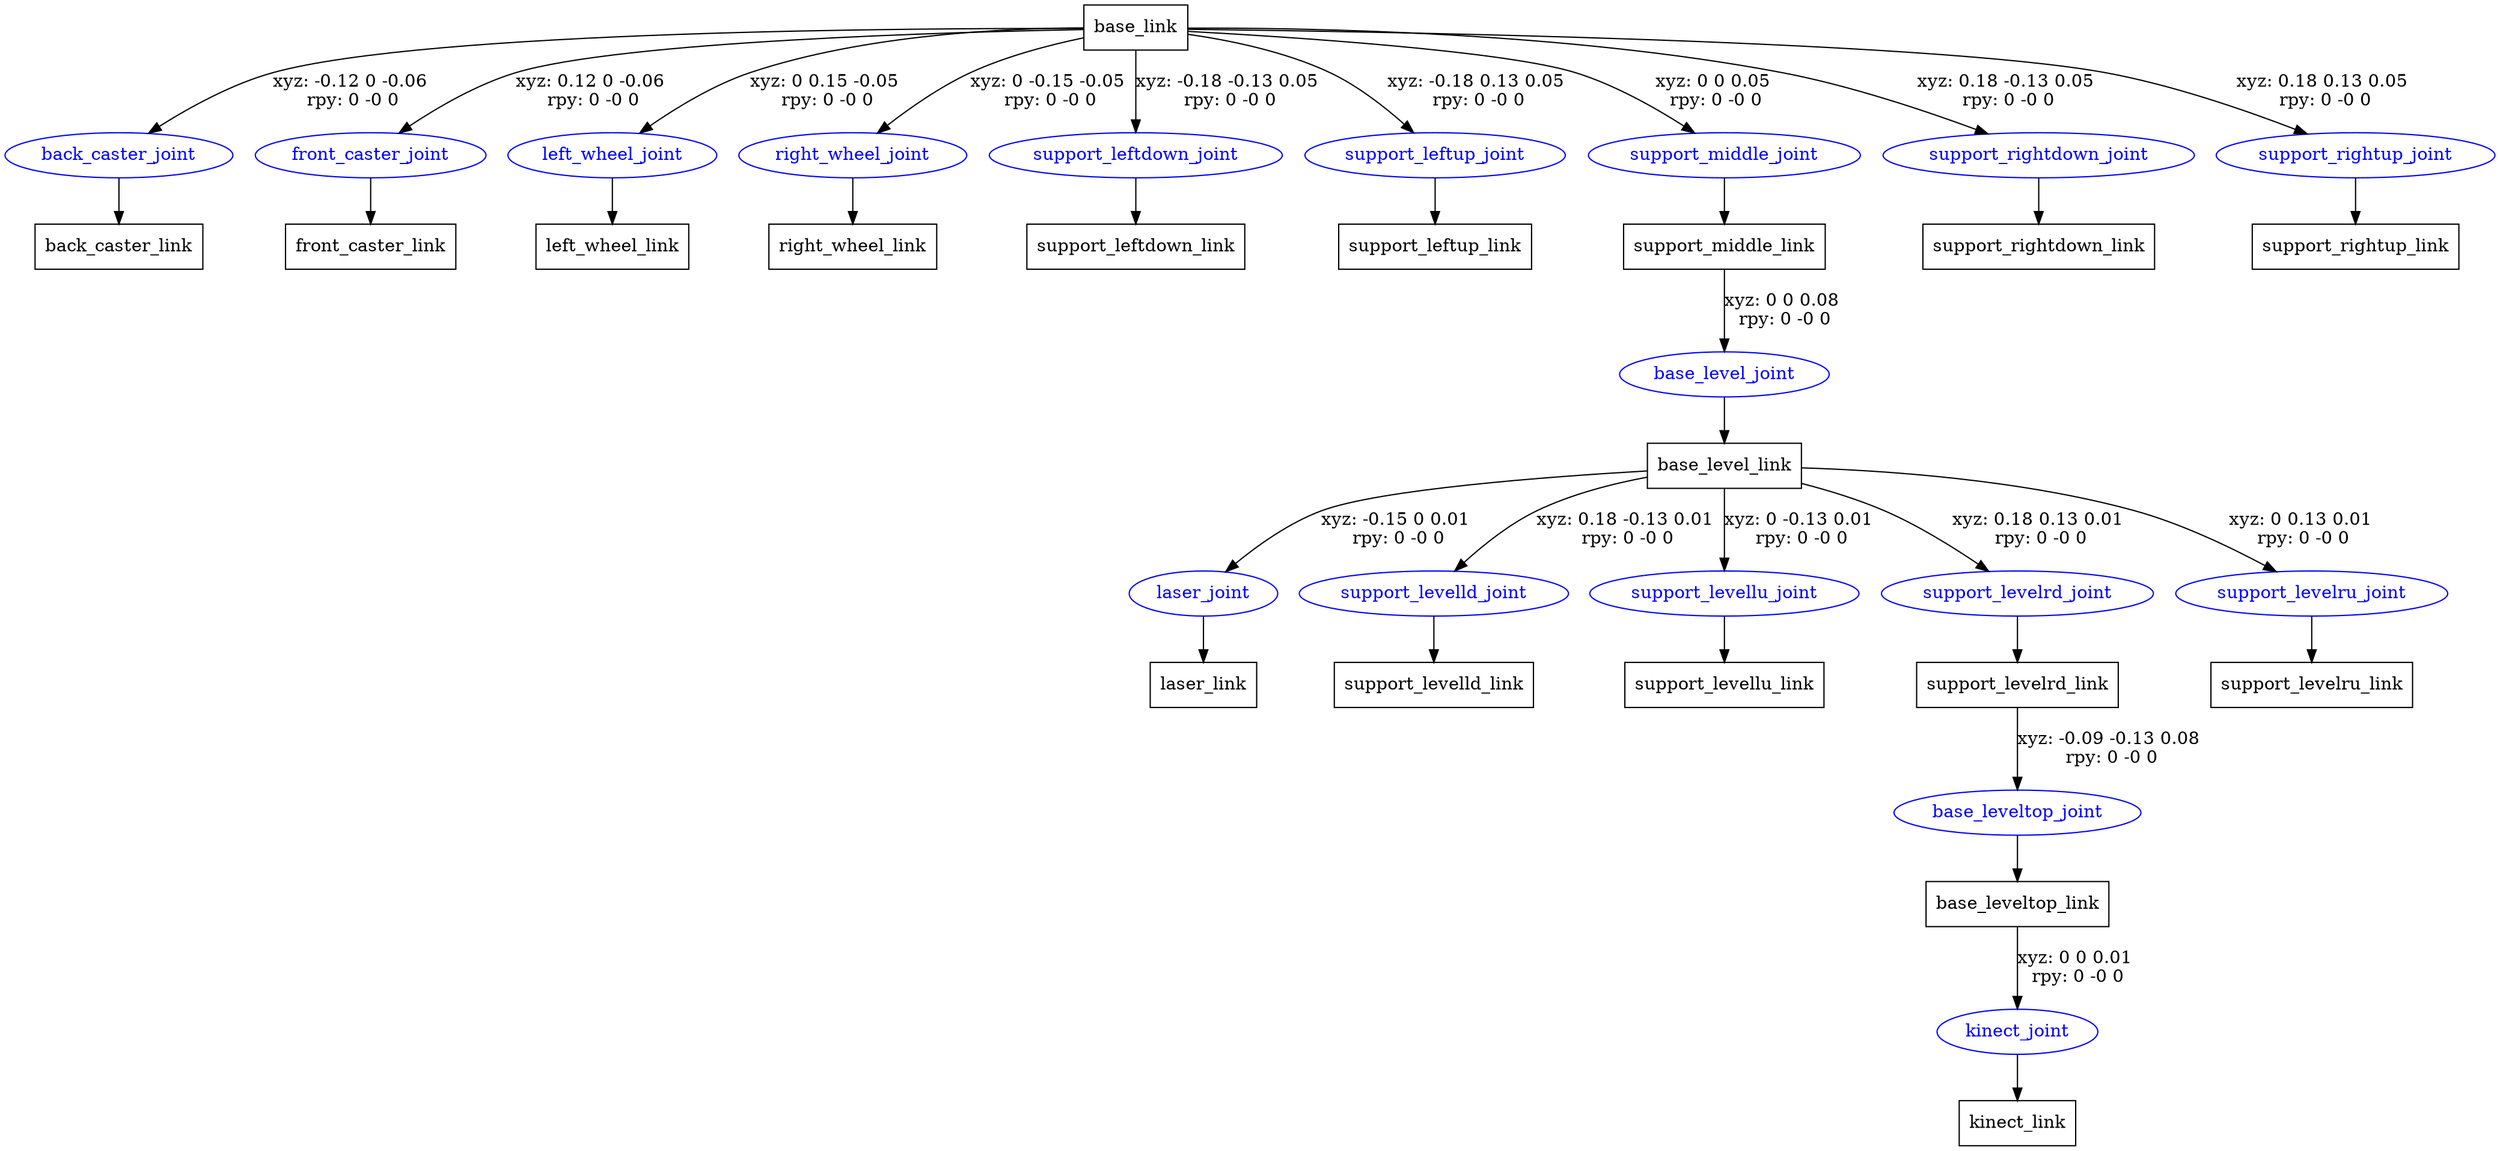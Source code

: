 digraph G {
node [shape=box];
"base_link" [label="base_link"];
"back_caster_link" [label="back_caster_link"];
"front_caster_link" [label="front_caster_link"];
"left_wheel_link" [label="left_wheel_link"];
"right_wheel_link" [label="right_wheel_link"];
"support_leftdown_link" [label="support_leftdown_link"];
"support_leftup_link" [label="support_leftup_link"];
"support_middle_link" [label="support_middle_link"];
"base_level_link" [label="base_level_link"];
"laser_link" [label="laser_link"];
"support_levelld_link" [label="support_levelld_link"];
"support_levellu_link" [label="support_levellu_link"];
"support_levelrd_link" [label="support_levelrd_link"];
"base_leveltop_link" [label="base_leveltop_link"];
"kinect_link" [label="kinect_link"];
"support_levelru_link" [label="support_levelru_link"];
"support_rightdown_link" [label="support_rightdown_link"];
"support_rightup_link" [label="support_rightup_link"];
node [shape=ellipse, color=blue, fontcolor=blue];
"base_link" -> "back_caster_joint" [label="xyz: -0.12 0 -0.06 \nrpy: 0 -0 0"]
"back_caster_joint" -> "back_caster_link"
"base_link" -> "front_caster_joint" [label="xyz: 0.12 0 -0.06 \nrpy: 0 -0 0"]
"front_caster_joint" -> "front_caster_link"
"base_link" -> "left_wheel_joint" [label="xyz: 0 0.15 -0.05 \nrpy: 0 -0 0"]
"left_wheel_joint" -> "left_wheel_link"
"base_link" -> "right_wheel_joint" [label="xyz: 0 -0.15 -0.05 \nrpy: 0 -0 0"]
"right_wheel_joint" -> "right_wheel_link"
"base_link" -> "support_leftdown_joint" [label="xyz: -0.18 -0.13 0.05 \nrpy: 0 -0 0"]
"support_leftdown_joint" -> "support_leftdown_link"
"base_link" -> "support_leftup_joint" [label="xyz: -0.18 0.13 0.05 \nrpy: 0 -0 0"]
"support_leftup_joint" -> "support_leftup_link"
"base_link" -> "support_middle_joint" [label="xyz: 0 0 0.05 \nrpy: 0 -0 0"]
"support_middle_joint" -> "support_middle_link"
"support_middle_link" -> "base_level_joint" [label="xyz: 0 0 0.08 \nrpy: 0 -0 0"]
"base_level_joint" -> "base_level_link"
"base_level_link" -> "laser_joint" [label="xyz: -0.15 0 0.01 \nrpy: 0 -0 0"]
"laser_joint" -> "laser_link"
"base_level_link" -> "support_levelld_joint" [label="xyz: 0.18 -0.13 0.01 \nrpy: 0 -0 0"]
"support_levelld_joint" -> "support_levelld_link"
"base_level_link" -> "support_levellu_joint" [label="xyz: 0 -0.13 0.01 \nrpy: 0 -0 0"]
"support_levellu_joint" -> "support_levellu_link"
"base_level_link" -> "support_levelrd_joint" [label="xyz: 0.18 0.13 0.01 \nrpy: 0 -0 0"]
"support_levelrd_joint" -> "support_levelrd_link"
"support_levelrd_link" -> "base_leveltop_joint" [label="xyz: -0.09 -0.13 0.08 \nrpy: 0 -0 0"]
"base_leveltop_joint" -> "base_leveltop_link"
"base_leveltop_link" -> "kinect_joint" [label="xyz: 0 0 0.01 \nrpy: 0 -0 0"]
"kinect_joint" -> "kinect_link"
"base_level_link" -> "support_levelru_joint" [label="xyz: 0 0.13 0.01 \nrpy: 0 -0 0"]
"support_levelru_joint" -> "support_levelru_link"
"base_link" -> "support_rightdown_joint" [label="xyz: 0.18 -0.13 0.05 \nrpy: 0 -0 0"]
"support_rightdown_joint" -> "support_rightdown_link"
"base_link" -> "support_rightup_joint" [label="xyz: 0.18 0.13 0.05 \nrpy: 0 -0 0"]
"support_rightup_joint" -> "support_rightup_link"
}
